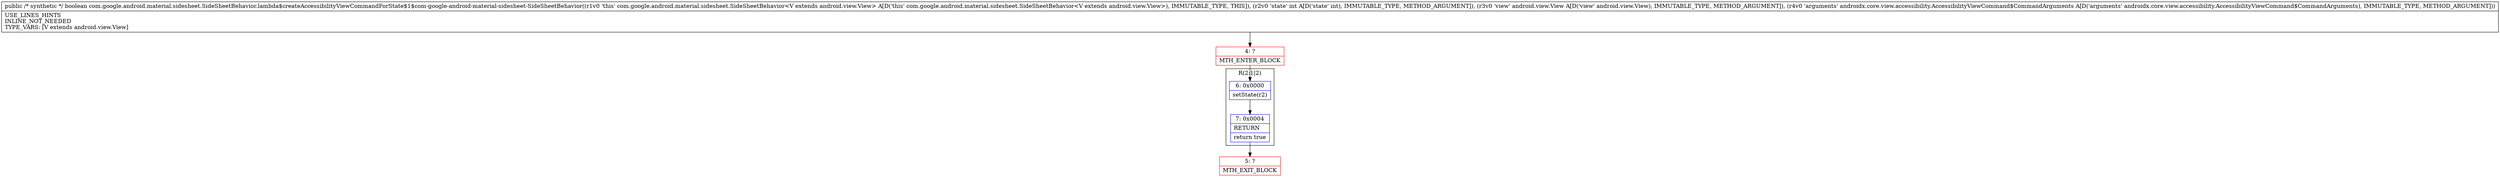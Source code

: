 digraph "CFG forcom.google.android.material.sidesheet.SideSheetBehavior.lambda$createAccessibilityViewCommandForState$1$com\-google\-android\-material\-sidesheet\-SideSheetBehavior(ILandroid\/view\/View;Landroidx\/core\/view\/accessibility\/AccessibilityViewCommand$CommandArguments;)Z" {
subgraph cluster_Region_1562776143 {
label = "R(2:1|2)";
node [shape=record,color=blue];
Node_6 [shape=record,label="{6\:\ 0x0000|setState(r2)\l}"];
Node_7 [shape=record,label="{7\:\ 0x0004|RETURN\l|return true\l}"];
}
Node_4 [shape=record,color=red,label="{4\:\ ?|MTH_ENTER_BLOCK\l}"];
Node_5 [shape=record,color=red,label="{5\:\ ?|MTH_EXIT_BLOCK\l}"];
MethodNode[shape=record,label="{public \/* synthetic *\/ boolean com.google.android.material.sidesheet.SideSheetBehavior.lambda$createAccessibilityViewCommandForState$1$com\-google\-android\-material\-sidesheet\-SideSheetBehavior((r1v0 'this' com.google.android.material.sidesheet.SideSheetBehavior\<V extends android.view.View\> A[D('this' com.google.android.material.sidesheet.SideSheetBehavior\<V extends android.view.View\>), IMMUTABLE_TYPE, THIS]), (r2v0 'state' int A[D('state' int), IMMUTABLE_TYPE, METHOD_ARGUMENT]), (r3v0 'view' android.view.View A[D('view' android.view.View), IMMUTABLE_TYPE, METHOD_ARGUMENT]), (r4v0 'arguments' androidx.core.view.accessibility.AccessibilityViewCommand$CommandArguments A[D('arguments' androidx.core.view.accessibility.AccessibilityViewCommand$CommandArguments), IMMUTABLE_TYPE, METHOD_ARGUMENT]))  | USE_LINES_HINTS\lINLINE_NOT_NEEDED\lTYPE_VARS: [V extends android.view.View]\l}"];
MethodNode -> Node_4;Node_6 -> Node_7;
Node_7 -> Node_5;
Node_4 -> Node_6;
}

